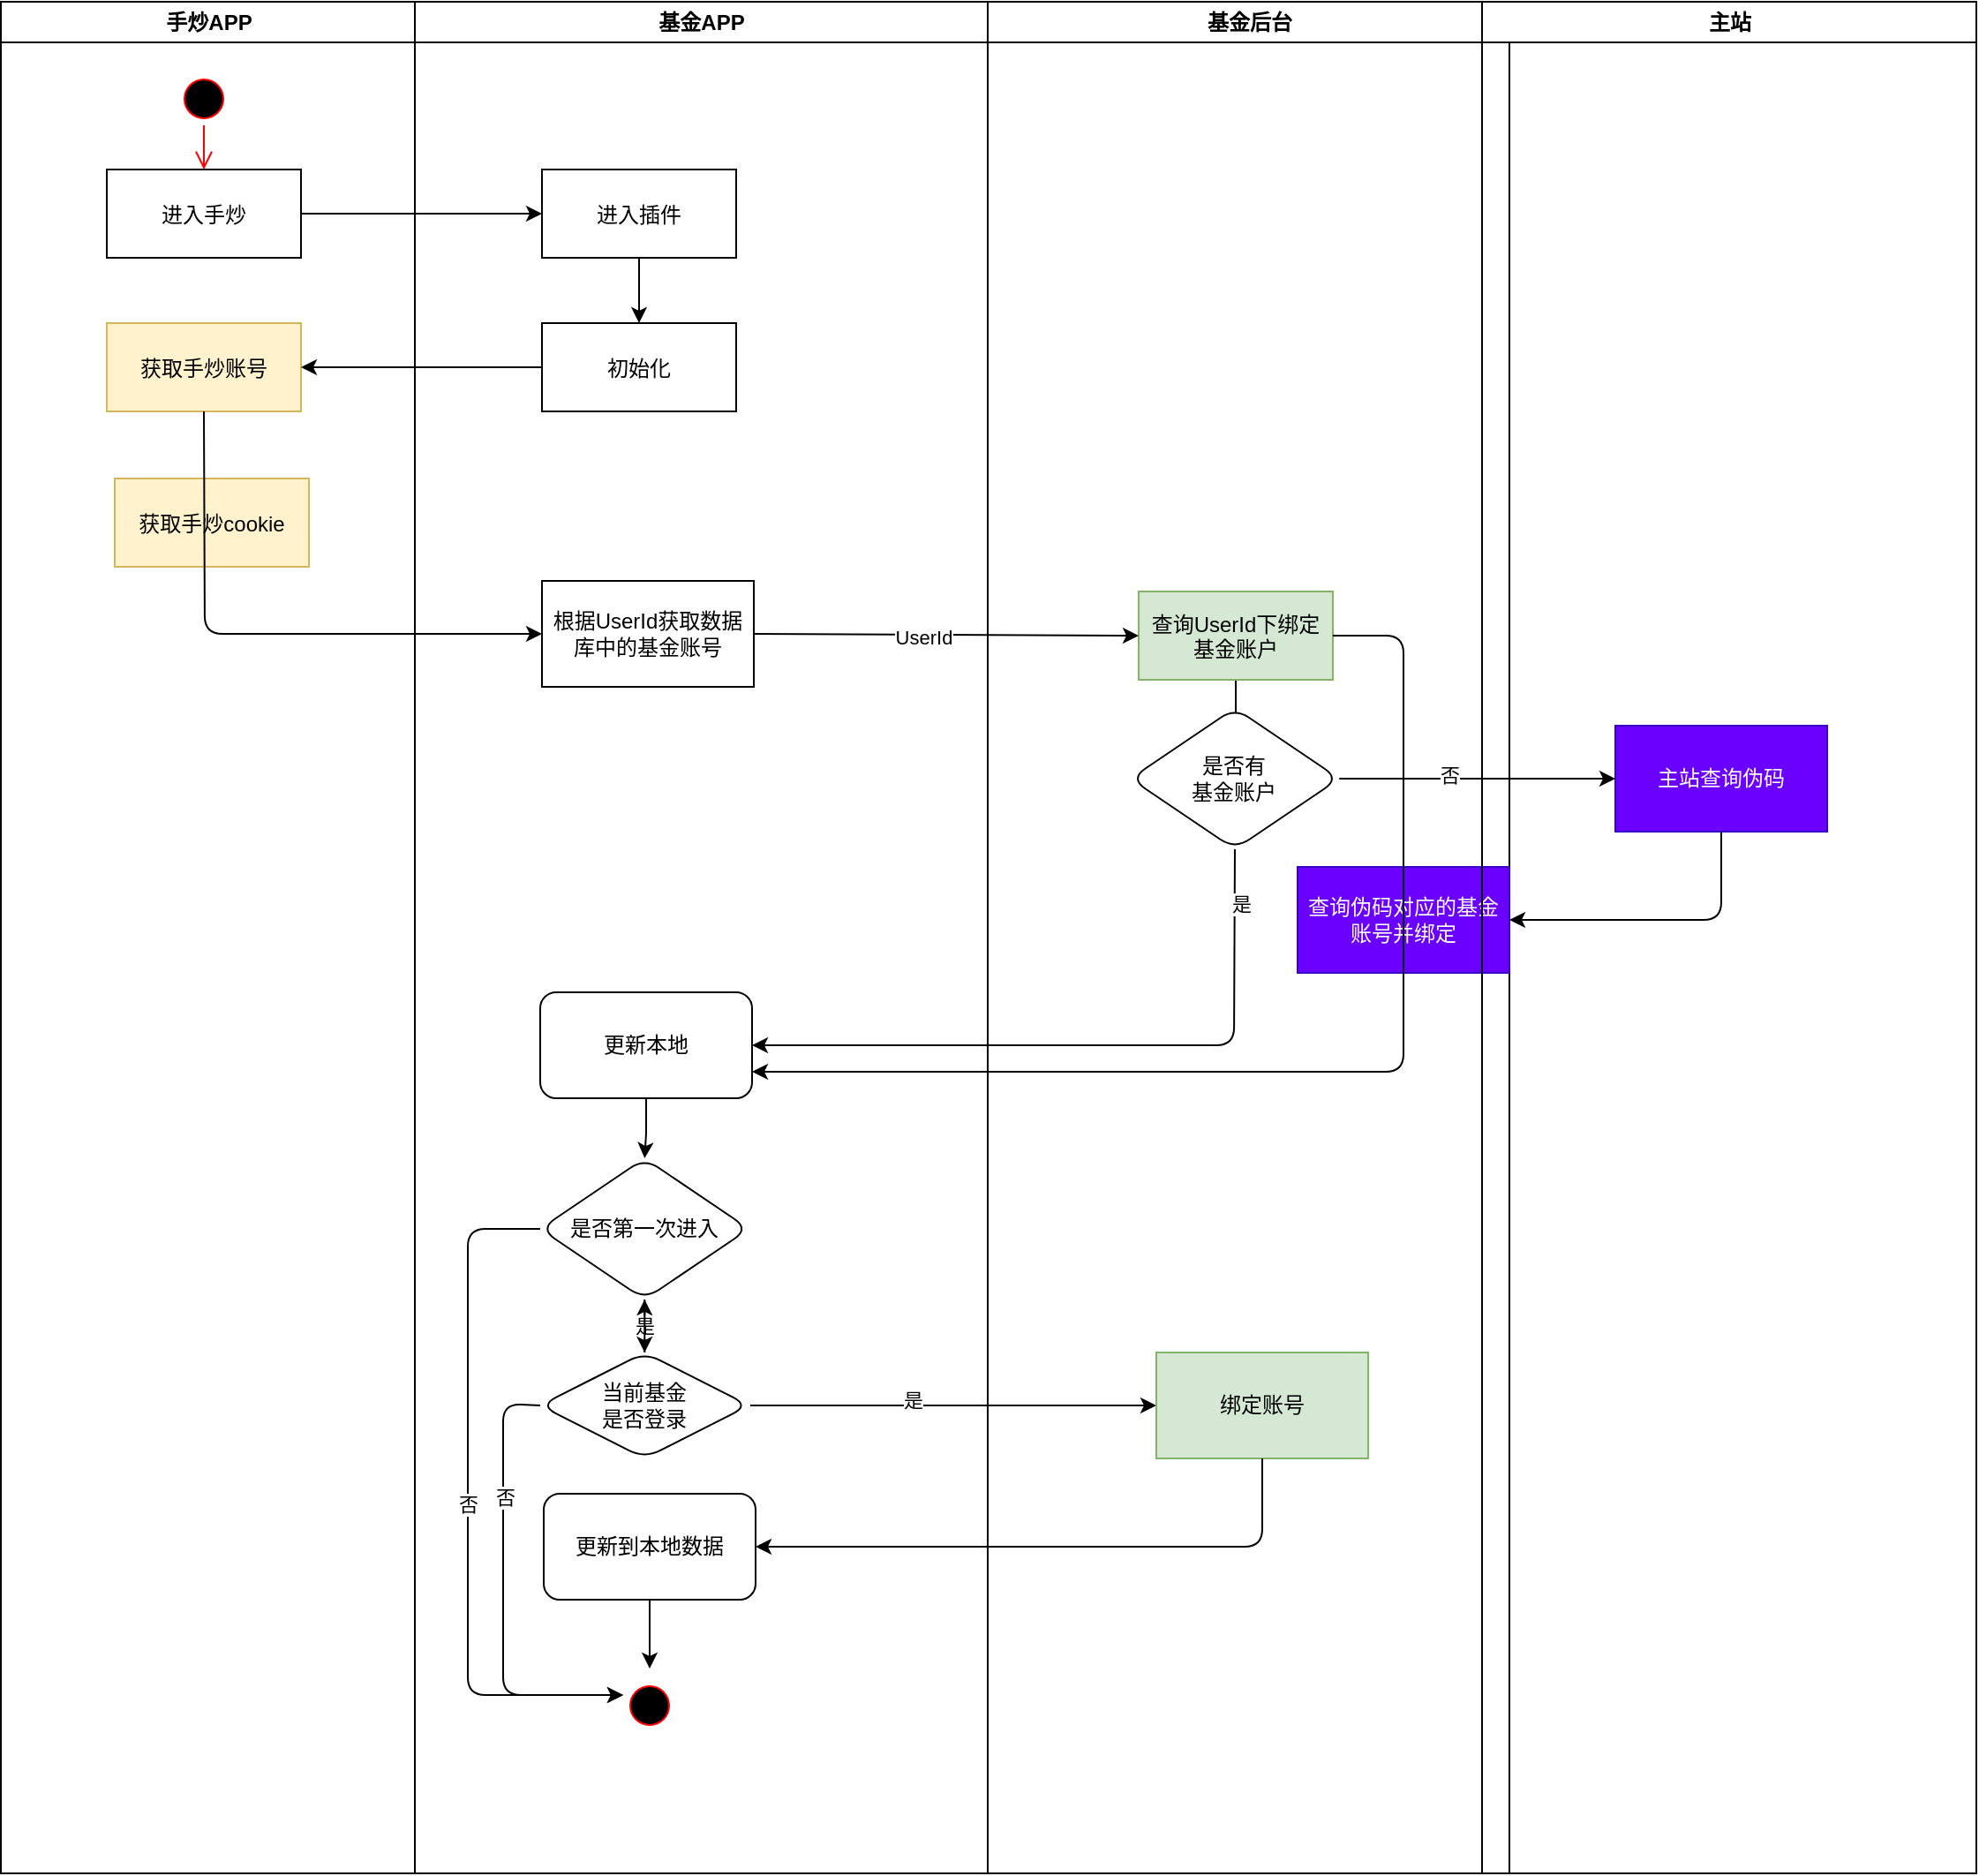 <mxfile version="14.9.9" type="github">
  <diagram name="Page-1" id="e7e014a7-5840-1c2e-5031-d8a46d1fe8dd">
    <mxGraphModel dx="2842" dy="876" grid="1" gridSize="10" guides="1" tooltips="1" connect="1" arrows="1" fold="1" page="1" pageScale="1" pageWidth="1169" pageHeight="826" background="none" math="0" shadow="0">
      <root>
        <mxCell id="0" />
        <mxCell id="1" parent="0" />
        <mxCell id="2" value="基金APP" style="swimlane;whiteSpace=wrap" parent="1" vertex="1">
          <mxGeometry x="120" y="20" width="324.5" height="1060" as="geometry" />
        </mxCell>
        <mxCell id="Wns041IuqCWwAr4T5Os7-53" value="" style="edgeStyle=orthogonalEdgeStyle;rounded=0;orthogonalLoop=1;jettySize=auto;html=1;" parent="2" source="7" target="8" edge="1">
          <mxGeometry relative="1" as="geometry" />
        </mxCell>
        <mxCell id="7" value="进入插件" style="" parent="2" vertex="1">
          <mxGeometry x="72" y="95" width="110" height="50" as="geometry" />
        </mxCell>
        <mxCell id="8" value="初始化" style="" parent="2" vertex="1">
          <mxGeometry x="72" y="182" width="110" height="50" as="geometry" />
        </mxCell>
        <mxCell id="Wns041IuqCWwAr4T5Os7-67" value="根据UserId获取数据库中的基金账号" style="whiteSpace=wrap;html=1;" parent="2" vertex="1">
          <mxGeometry x="72" y="328" width="120" height="60" as="geometry" />
        </mxCell>
        <mxCell id="Wns041IuqCWwAr4T5Os7-104" value="" style="edgeStyle=orthogonalEdgeStyle;rounded=0;orthogonalLoop=1;jettySize=auto;html=1;" parent="2" source="Wns041IuqCWwAr4T5Os7-99" target="Wns041IuqCWwAr4T5Os7-103" edge="1">
          <mxGeometry relative="1" as="geometry" />
        </mxCell>
        <mxCell id="Wns041IuqCWwAr4T5Os7-99" value="更新本地" style="rounded=1;whiteSpace=wrap;html=1;" parent="2" vertex="1">
          <mxGeometry x="71" y="561" width="120" height="60" as="geometry" />
        </mxCell>
        <mxCell id="Wns041IuqCWwAr4T5Os7-103" value="是否第一次进入" style="rhombus;whiteSpace=wrap;html=1;rounded=1;" parent="2" vertex="1">
          <mxGeometry x="71" y="655" width="118.25" height="80" as="geometry" />
        </mxCell>
        <mxCell id="Wns041IuqCWwAr4T5Os7-109" value="是" style="edgeStyle=orthogonalEdgeStyle;rounded=0;orthogonalLoop=1;jettySize=auto;html=1;" parent="2" source="Wns041IuqCWwAr4T5Os7-107" target="Wns041IuqCWwAr4T5Os7-103" edge="1">
          <mxGeometry relative="1" as="geometry" />
        </mxCell>
        <mxCell id="Wns041IuqCWwAr4T5Os7-107" value="当前基金&lt;br&gt;是否登录" style="rhombus;whiteSpace=wrap;html=1;rounded=1;" parent="2" vertex="1">
          <mxGeometry x="71" y="765" width="118.25" height="60" as="geometry" />
        </mxCell>
        <mxCell id="Wns041IuqCWwAr4T5Os7-108" value="" style="edgeStyle=orthogonalEdgeStyle;rounded=0;orthogonalLoop=1;jettySize=auto;html=1;" parent="2" source="Wns041IuqCWwAr4T5Os7-103" target="Wns041IuqCWwAr4T5Os7-107" edge="1">
          <mxGeometry relative="1" as="geometry" />
        </mxCell>
        <mxCell id="Wns041IuqCWwAr4T5Os7-113" value="" style="endArrow=classic;html=1;entryX=0;entryY=0.5;entryDx=0;entryDy=0;" parent="2" target="Wns041IuqCWwAr4T5Os7-112" edge="1">
          <mxGeometry width="50" height="50" relative="1" as="geometry">
            <mxPoint x="190" y="795" as="sourcePoint" />
            <mxPoint x="260" y="795" as="targetPoint" />
          </mxGeometry>
        </mxCell>
        <mxCell id="Wns041IuqCWwAr4T5Os7-114" value="是" style="edgeLabel;html=1;align=center;verticalAlign=middle;resizable=0;points=[];" parent="Wns041IuqCWwAr4T5Os7-113" vertex="1" connectable="0">
          <mxGeometry x="-0.2" y="3" relative="1" as="geometry">
            <mxPoint as="offset" />
          </mxGeometry>
        </mxCell>
        <mxCell id="Wns041IuqCWwAr4T5Os7-121" value="" style="edgeStyle=orthogonalEdgeStyle;rounded=0;orthogonalLoop=1;jettySize=auto;html=1;" parent="2" source="Wns041IuqCWwAr4T5Os7-115" edge="1">
          <mxGeometry relative="1" as="geometry">
            <mxPoint x="133" y="944" as="targetPoint" />
          </mxGeometry>
        </mxCell>
        <mxCell id="Wns041IuqCWwAr4T5Os7-115" value="更新到本地数据" style="rounded=1;whiteSpace=wrap;html=1;" parent="2" vertex="1">
          <mxGeometry x="73" y="845" width="120" height="60" as="geometry" />
        </mxCell>
        <mxCell id="Wns041IuqCWwAr4T5Os7-120" value="" style="ellipse;shape=startState;fillColor=#000000;strokeColor=#ff0000;" parent="2" vertex="1">
          <mxGeometry x="118" y="950" width="30" height="30" as="geometry" />
        </mxCell>
        <mxCell id="Wns041IuqCWwAr4T5Os7-122" value="" style="endArrow=classic;html=1;entryX=0;entryY=0.5;entryDx=0;entryDy=0;exitX=0;exitY=0.5;exitDx=0;exitDy=0;" parent="2" source="Wns041IuqCWwAr4T5Os7-103" edge="1">
          <mxGeometry width="50" height="50" relative="1" as="geometry">
            <mxPoint x="20" y="724" as="sourcePoint" />
            <mxPoint x="118" y="959" as="targetPoint" />
            <Array as="points">
              <mxPoint x="30" y="695" />
              <mxPoint x="30" y="959" />
            </Array>
          </mxGeometry>
        </mxCell>
        <mxCell id="Wns041IuqCWwAr4T5Os7-124" value="否" style="edgeLabel;html=1;align=center;verticalAlign=middle;resizable=0;points=[];" parent="Wns041IuqCWwAr4T5Os7-122" vertex="1" connectable="0">
          <mxGeometry x="0.003" relative="1" as="geometry">
            <mxPoint as="offset" />
          </mxGeometry>
        </mxCell>
        <mxCell id="Wns041IuqCWwAr4T5Os7-123" value="" style="endArrow=classic;html=1;entryX=0;entryY=0.5;entryDx=0;entryDy=0;exitX=0;exitY=0.5;exitDx=0;exitDy=0;" parent="2" source="Wns041IuqCWwAr4T5Os7-107" edge="1">
          <mxGeometry width="50" height="50" relative="1" as="geometry">
            <mxPoint x="30" y="684" as="sourcePoint" />
            <mxPoint x="118" y="959" as="targetPoint" />
            <Array as="points">
              <mxPoint x="50" y="794" />
              <mxPoint x="50" y="959" />
            </Array>
          </mxGeometry>
        </mxCell>
        <mxCell id="Wns041IuqCWwAr4T5Os7-125" value="否" style="edgeLabel;html=1;align=center;verticalAlign=middle;resizable=0;points=[];" parent="Wns041IuqCWwAr4T5Os7-123" vertex="1" connectable="0">
          <mxGeometry x="-0.417" y="1" relative="1" as="geometry">
            <mxPoint as="offset" />
          </mxGeometry>
        </mxCell>
        <mxCell id="3" value="基金后台" style="swimlane;whiteSpace=wrap" parent="1" vertex="1">
          <mxGeometry x="444.5" y="20" width="295.5" height="1060" as="geometry" />
        </mxCell>
        <mxCell id="SWONbqpRFApPX89HyIG5-17" value="" style="edgeStyle=orthogonalEdgeStyle;rounded=0;orthogonalLoop=1;jettySize=auto;html=1;" edge="1" parent="3" source="16" target="SWONbqpRFApPX89HyIG5-16">
          <mxGeometry relative="1" as="geometry" />
        </mxCell>
        <mxCell id="16" value="查询UserId下绑定&#xa;基金账户" style="fillColor=#d5e8d4;strokeColor=#82b366;" parent="3" vertex="1">
          <mxGeometry x="85.5" y="334" width="110" height="50" as="geometry" />
        </mxCell>
        <mxCell id="Wns041IuqCWwAr4T5Os7-112" value="绑定账号" style="rounded=0;whiteSpace=wrap;html=1;fillColor=#d5e8d4;strokeColor=#82b366;" parent="3" vertex="1">
          <mxGeometry x="95.5" y="765" width="120" height="60" as="geometry" />
        </mxCell>
        <mxCell id="SWONbqpRFApPX89HyIG5-16" value="是否有&lt;br&gt;基金账户" style="rhombus;whiteSpace=wrap;html=1;rounded=1;" vertex="1" parent="3">
          <mxGeometry x="80.87" y="400" width="118.25" height="80" as="geometry" />
        </mxCell>
        <mxCell id="SWONbqpRFApPX89HyIG5-22" value="查询伪码对应的基金账号并绑定" style="rounded=0;whiteSpace=wrap;html=1;fillColor=#6a00ff;strokeColor=#3700CC;fontColor=#ffffff;" vertex="1" parent="3">
          <mxGeometry x="175.5" y="490" width="120" height="60" as="geometry" />
        </mxCell>
        <mxCell id="4" value="主站" style="swimlane;whiteSpace=wrap" parent="1" vertex="1">
          <mxGeometry x="724.5" y="20" width="280" height="1060" as="geometry" />
        </mxCell>
        <mxCell id="Wns041IuqCWwAr4T5Os7-83" value="主站查询伪码" style="rounded=0;whiteSpace=wrap;html=1;fillColor=#6a00ff;strokeColor=#3700CC;fontColor=#ffffff;" parent="4" vertex="1">
          <mxGeometry x="75.5" y="410" width="120" height="60" as="geometry" />
        </mxCell>
        <mxCell id="Wns041IuqCWwAr4T5Os7-41" value="手炒APP" style="swimlane;whiteSpace=wrap" parent="1" vertex="1">
          <mxGeometry x="-114.5" y="20" width="234.5" height="1060" as="geometry" />
        </mxCell>
        <mxCell id="Wns041IuqCWwAr4T5Os7-42" value="" style="ellipse;shape=startState;fillColor=#000000;strokeColor=#ff0000;" parent="Wns041IuqCWwAr4T5Os7-41" vertex="1">
          <mxGeometry x="100" y="40" width="30" height="30" as="geometry" />
        </mxCell>
        <mxCell id="Wns041IuqCWwAr4T5Os7-43" value="" style="edgeStyle=elbowEdgeStyle;elbow=horizontal;verticalAlign=bottom;endArrow=open;endSize=8;strokeColor=#FF0000;endFill=1;rounded=0" parent="Wns041IuqCWwAr4T5Os7-41" source="Wns041IuqCWwAr4T5Os7-42" target="Wns041IuqCWwAr4T5Os7-44" edge="1">
          <mxGeometry x="100" y="40" as="geometry">
            <mxPoint x="115" y="110" as="targetPoint" />
          </mxGeometry>
        </mxCell>
        <mxCell id="Wns041IuqCWwAr4T5Os7-44" value="进入手炒" style="" parent="Wns041IuqCWwAr4T5Os7-41" vertex="1">
          <mxGeometry x="60" y="95" width="110" height="50" as="geometry" />
        </mxCell>
        <mxCell id="Wns041IuqCWwAr4T5Os7-45" value="获取手炒账号" style="fillColor=#fff2cc;strokeColor=#d6b656;" parent="Wns041IuqCWwAr4T5Os7-41" vertex="1">
          <mxGeometry x="60" y="182" width="110" height="50" as="geometry" />
        </mxCell>
        <mxCell id="Wns041IuqCWwAr4T5Os7-117" value="获取手炒cookie" style="fillColor=#fff2cc;strokeColor=#d6b656;" parent="Wns041IuqCWwAr4T5Os7-41" vertex="1">
          <mxGeometry x="64.5" y="270" width="110" height="50" as="geometry" />
        </mxCell>
        <mxCell id="Wns041IuqCWwAr4T5Os7-52" value="" style="endArrow=classic;html=1;exitX=1;exitY=0.5;exitDx=0;exitDy=0;entryX=0;entryY=0.5;entryDx=0;entryDy=0;" parent="1" source="Wns041IuqCWwAr4T5Os7-44" target="7" edge="1">
          <mxGeometry width="50" height="50" relative="1" as="geometry">
            <mxPoint x="60" y="187" as="sourcePoint" />
            <mxPoint x="220" y="137" as="targetPoint" />
          </mxGeometry>
        </mxCell>
        <mxCell id="Wns041IuqCWwAr4T5Os7-65" value="" style="endArrow=classic;html=1;exitX=1;exitY=0.5;exitDx=0;exitDy=0;entryX=0;entryY=0.5;entryDx=0;entryDy=0;" parent="1" source="Wns041IuqCWwAr4T5Os7-67" target="16" edge="1">
          <mxGeometry width="50" height="50" relative="1" as="geometry">
            <mxPoint x="350" y="338" as="sourcePoint" />
            <mxPoint x="400" y="288" as="targetPoint" />
          </mxGeometry>
        </mxCell>
        <mxCell id="Wns041IuqCWwAr4T5Os7-71" value="UserId" style="edgeLabel;html=1;align=center;verticalAlign=middle;resizable=0;points=[];" parent="Wns041IuqCWwAr4T5Os7-65" vertex="1" connectable="0">
          <mxGeometry x="-0.118" y="-1" relative="1" as="geometry">
            <mxPoint as="offset" />
          </mxGeometry>
        </mxCell>
        <mxCell id="Wns041IuqCWwAr4T5Os7-66" value="" style="endArrow=classic;html=1;entryX=1;entryY=0.5;entryDx=0;entryDy=0;exitX=0;exitY=0.5;exitDx=0;exitDy=0;" parent="1" source="8" target="Wns041IuqCWwAr4T5Os7-45" edge="1">
          <mxGeometry width="50" height="50" relative="1" as="geometry">
            <mxPoint x="290" y="387" as="sourcePoint" />
            <mxPoint x="340" y="337" as="targetPoint" />
          </mxGeometry>
        </mxCell>
        <mxCell id="Wns041IuqCWwAr4T5Os7-87" value="" style="endArrow=classic;html=1;exitX=1;exitY=0.5;exitDx=0;exitDy=0;entryX=1;entryY=0.75;entryDx=0;entryDy=0;" parent="1" source="16" target="Wns041IuqCWwAr4T5Os7-99" edge="1">
          <mxGeometry width="50" height="50" relative="1" as="geometry">
            <mxPoint x="680" y="379" as="sourcePoint" />
            <mxPoint x="250" y="536" as="targetPoint" />
            <Array as="points">
              <mxPoint x="680" y="379" />
              <mxPoint x="680" y="486" />
              <mxPoint x="680" y="626" />
            </Array>
          </mxGeometry>
        </mxCell>
        <mxCell id="Wns041IuqCWwAr4T5Os7-100" value="" style="endArrow=classic;html=1;entryX=1;entryY=0.5;entryDx=0;entryDy=0;exitX=0.5;exitY=1;exitDx=0;exitDy=0;" parent="1" source="SWONbqpRFApPX89HyIG5-16" target="Wns041IuqCWwAr4T5Os7-99" edge="1">
          <mxGeometry width="50" height="50" relative="1" as="geometry">
            <mxPoint x="587.62" y="589" as="sourcePoint" />
            <mxPoint x="620" y="605" as="targetPoint" />
            <Array as="points">
              <mxPoint x="584" y="611" />
            </Array>
          </mxGeometry>
        </mxCell>
        <mxCell id="SWONbqpRFApPX89HyIG5-21" value="是" style="edgeLabel;html=1;align=center;verticalAlign=middle;resizable=0;points=[];" vertex="1" connectable="0" parent="Wns041IuqCWwAr4T5Os7-100">
          <mxGeometry x="-0.839" y="3" relative="1" as="geometry">
            <mxPoint as="offset" />
          </mxGeometry>
        </mxCell>
        <mxCell id="Wns041IuqCWwAr4T5Os7-116" value="" style="endArrow=classic;html=1;exitX=0.5;exitY=1;exitDx=0;exitDy=0;entryX=1;entryY=0.5;entryDx=0;entryDy=0;" parent="1" source="Wns041IuqCWwAr4T5Os7-112" target="Wns041IuqCWwAr4T5Os7-115" edge="1">
          <mxGeometry width="50" height="50" relative="1" as="geometry">
            <mxPoint x="610" y="925" as="sourcePoint" />
            <mxPoint x="660" y="875" as="targetPoint" />
            <Array as="points">
              <mxPoint x="600" y="895" />
            </Array>
          </mxGeometry>
        </mxCell>
        <mxCell id="Wns041IuqCWwAr4T5Os7-119" value="" style="endArrow=classic;html=1;entryX=0;entryY=0.5;entryDx=0;entryDy=0;exitX=0.5;exitY=1;exitDx=0;exitDy=0;" parent="1" source="Wns041IuqCWwAr4T5Os7-45" target="Wns041IuqCWwAr4T5Os7-67" edge="1">
          <mxGeometry width="50" height="50" relative="1" as="geometry">
            <mxPoint x="-10" y="440" as="sourcePoint" />
            <mxPoint x="40" y="390" as="targetPoint" />
            <Array as="points">
              <mxPoint x="1" y="378" />
            </Array>
          </mxGeometry>
        </mxCell>
        <mxCell id="SWONbqpRFApPX89HyIG5-19" value="" style="endArrow=classic;html=1;entryX=0;entryY=0.5;entryDx=0;entryDy=0;exitX=1;exitY=0.5;exitDx=0;exitDy=0;" edge="1" parent="1" source="SWONbqpRFApPX89HyIG5-16" target="Wns041IuqCWwAr4T5Os7-83">
          <mxGeometry width="50" height="50" relative="1" as="geometry">
            <mxPoint x="770" y="460" as="sourcePoint" />
            <mxPoint x="820" y="410" as="targetPoint" />
          </mxGeometry>
        </mxCell>
        <mxCell id="SWONbqpRFApPX89HyIG5-20" value="否" style="edgeLabel;html=1;align=center;verticalAlign=middle;resizable=0;points=[];" vertex="1" connectable="0" parent="SWONbqpRFApPX89HyIG5-19">
          <mxGeometry x="-0.202" y="2" relative="1" as="geometry">
            <mxPoint as="offset" />
          </mxGeometry>
        </mxCell>
        <mxCell id="SWONbqpRFApPX89HyIG5-23" value="" style="endArrow=classic;html=1;entryX=1;entryY=0.5;entryDx=0;entryDy=0;exitX=0.5;exitY=1;exitDx=0;exitDy=0;" edge="1" parent="1" source="Wns041IuqCWwAr4T5Os7-83" target="SWONbqpRFApPX89HyIG5-22">
          <mxGeometry width="50" height="50" relative="1" as="geometry">
            <mxPoint x="820" y="620" as="sourcePoint" />
            <mxPoint x="870" y="570" as="targetPoint" />
            <Array as="points">
              <mxPoint x="860" y="540" />
            </Array>
          </mxGeometry>
        </mxCell>
      </root>
    </mxGraphModel>
  </diagram>
</mxfile>
